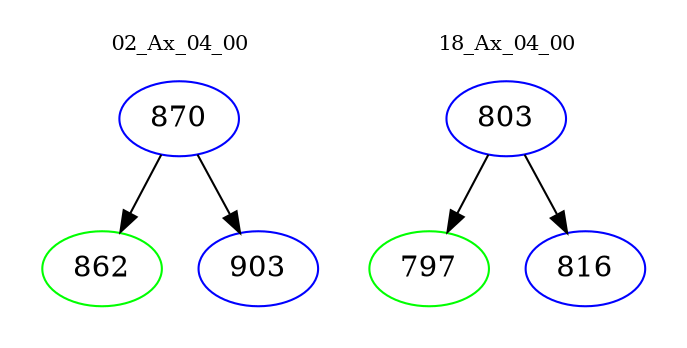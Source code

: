 digraph{
subgraph cluster_0 {
color = white
label = "02_Ax_04_00";
fontsize=10;
T0_870 [label="870", color="blue"]
T0_870 -> T0_862 [color="black"]
T0_862 [label="862", color="green"]
T0_870 -> T0_903 [color="black"]
T0_903 [label="903", color="blue"]
}
subgraph cluster_1 {
color = white
label = "18_Ax_04_00";
fontsize=10;
T1_803 [label="803", color="blue"]
T1_803 -> T1_797 [color="black"]
T1_797 [label="797", color="green"]
T1_803 -> T1_816 [color="black"]
T1_816 [label="816", color="blue"]
}
}
